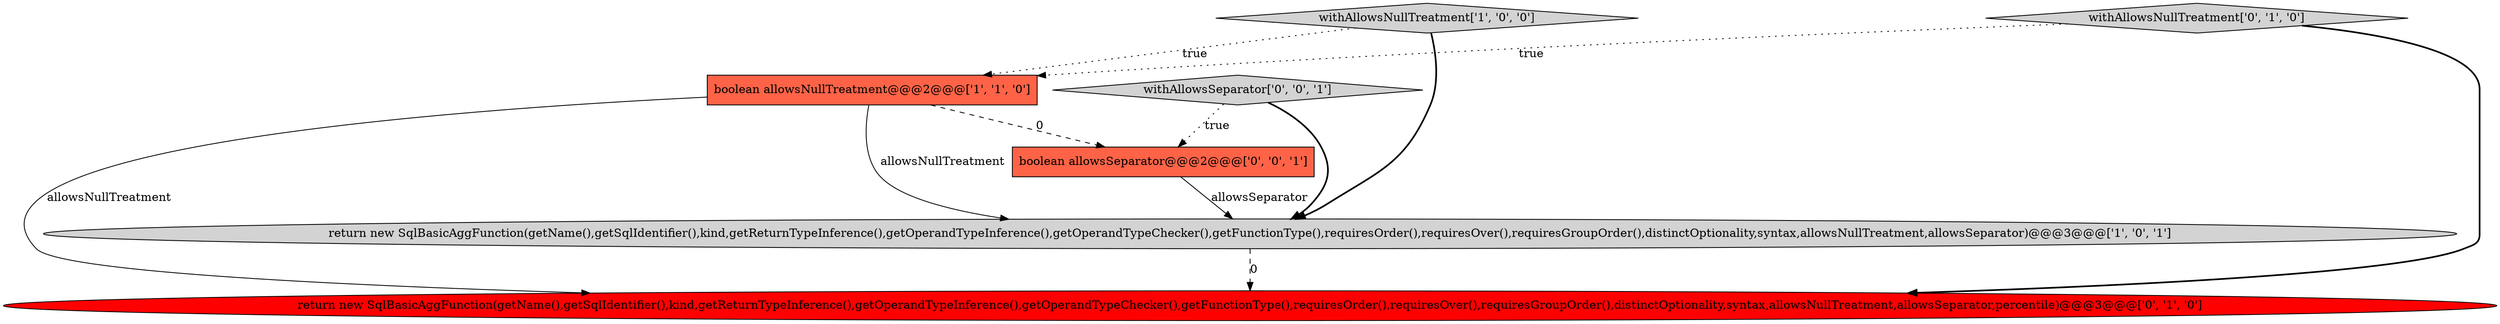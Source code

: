 digraph {
0 [style = filled, label = "boolean allowsNullTreatment@@@2@@@['1', '1', '0']", fillcolor = tomato, shape = box image = "AAA0AAABBB1BBB"];
2 [style = filled, label = "withAllowsNullTreatment['1', '0', '0']", fillcolor = lightgray, shape = diamond image = "AAA0AAABBB1BBB"];
6 [style = filled, label = "withAllowsSeparator['0', '0', '1']", fillcolor = lightgray, shape = diamond image = "AAA0AAABBB3BBB"];
1 [style = filled, label = "return new SqlBasicAggFunction(getName(),getSqlIdentifier(),kind,getReturnTypeInference(),getOperandTypeInference(),getOperandTypeChecker(),getFunctionType(),requiresOrder(),requiresOver(),requiresGroupOrder(),distinctOptionality,syntax,allowsNullTreatment,allowsSeparator)@@@3@@@['1', '0', '1']", fillcolor = lightgray, shape = ellipse image = "AAA0AAABBB1BBB"];
5 [style = filled, label = "boolean allowsSeparator@@@2@@@['0', '0', '1']", fillcolor = tomato, shape = box image = "AAA0AAABBB3BBB"];
3 [style = filled, label = "return new SqlBasicAggFunction(getName(),getSqlIdentifier(),kind,getReturnTypeInference(),getOperandTypeInference(),getOperandTypeChecker(),getFunctionType(),requiresOrder(),requiresOver(),requiresGroupOrder(),distinctOptionality,syntax,allowsNullTreatment,allowsSeparator,percentile)@@@3@@@['0', '1', '0']", fillcolor = red, shape = ellipse image = "AAA1AAABBB2BBB"];
4 [style = filled, label = "withAllowsNullTreatment['0', '1', '0']", fillcolor = lightgray, shape = diamond image = "AAA0AAABBB2BBB"];
6->1 [style = bold, label=""];
4->3 [style = bold, label=""];
6->5 [style = dotted, label="true"];
2->0 [style = dotted, label="true"];
1->3 [style = dashed, label="0"];
0->1 [style = solid, label="allowsNullTreatment"];
0->3 [style = solid, label="allowsNullTreatment"];
0->5 [style = dashed, label="0"];
2->1 [style = bold, label=""];
4->0 [style = dotted, label="true"];
5->1 [style = solid, label="allowsSeparator"];
}
